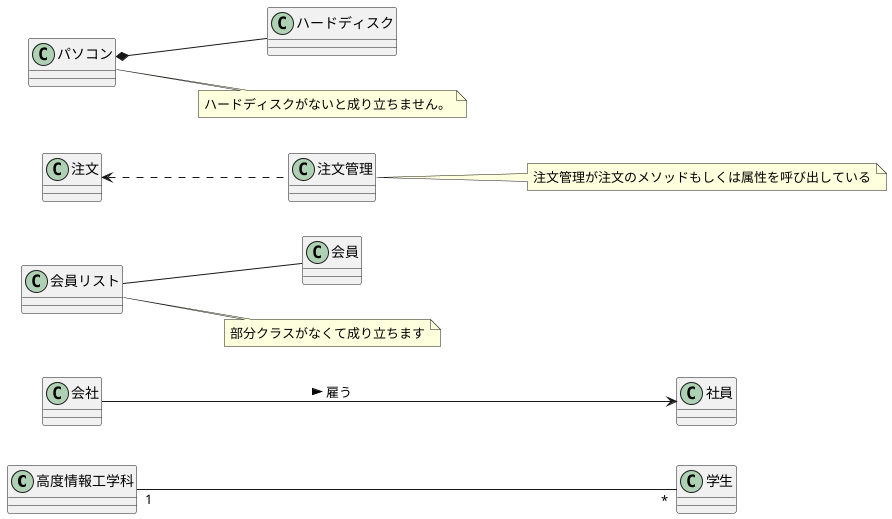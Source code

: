 @startuml
left to right direction
高度情報工学科 "1" --- "*" 学生
会社 ---> 社員: 雇う >
会員リスト -- 会員
注文 <.. 注文管理
note right of 注文管理
  注文管理が注文のメソッドもしくは属性を呼び出している
end note
パソコン *-- ハードディスク
note right of パソコン
  ハードディスクがないと成り立ちません。
end note
note right of 会員リスト
    部分クラスがなくて成り立ちます
end note
@enduml